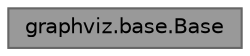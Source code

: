 digraph "graphviz.base.Base"
{
 
  bgcolor="transparent";#  edge [fontname=Helve$tica,fontsize=10,labelfontname=Helvetica,labelfontsize=10];
  node [fontname=Helvetica,fontsize=10,shape=box,height=0.2,width=0.4];
  rankdir="LR";
  Node1 [id="Node000001",label="graphviz.base.Base",height=0.2,width=0.4,color="gray40", fillcolor="grey60", style="filled", fontcolor="black",tooltip=" "];
}
